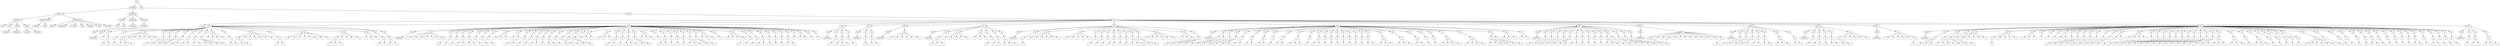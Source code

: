 digraph Tree {
	"t0" [label = "TEI"];
	"t1" [label = "teiHeader"];
	"t2" [label = "fileDesc"];
	"t3" [label = "titleStmt"];
	"t4" [label = "title"];
	"t5" [label = "title"];
	"t6" [label = "author"];
	"t7" [label = "surname"];
	"t8" [label = "forename"];
	"t9" [label = "author"];
	"t10" [label = "surname"];
	"t11" [label = "forename"];
	"t12" [label = "publicationStmt"];
	"t13" [label = "authority"];
	"t14" [label = "idno"];
	"t15" [label = "sourceDesc"];
	"t16" [label = "genre"];
	"t17" [label = "inspiration"];
	"t18" [label = "structure"];
	"t19" [label = "type"];
	"t20" [label = "periode"];
	"t21" [label = "taille"];
	"t22" [label = "permalien"];
	"t23" [label = "profileDesc"];
	"t24" [label = "creation"];
	"t25" [label = "date"];
	"t26" [label = "date"];
	"t27" [label = "langUsage"];
	"t28" [label = "language"];
	"t29" [label = "textClass"];
	"t30" [label = "keywords"];
	"t31" [label = "term"];
	"t32" [label = "text"];
	"t33" [label = "body"];
	"t34" [label = "div1"];
	"t35" [label = "head"];
	"t36" [label = "div2"];
	"t37" [label = "head"];
	"t38" [label = "listPerson"];
	"t39" [label = "sp"];
	"t40" [label = "l"];
	"t41" [label = "p"];
	"t42" [label = "s"];
	"t43" [label = "s"];
	"t44" [label = "sp"];
	"t45" [label = "p"];
	"t46" [label = "s"];
	"t47" [label = "sp"];
	"t48" [label = "p"];
	"t49" [label = "s"];
	"t50" [label = "s"];
	"t51" [label = "s"];
	"t52" [label = "l"];
	"t53" [label = "l"];
	"t54" [label = "l"];
	"t55" [label = "l"];
	"t56" [label = "l"];
	"t57" [label = "l"];
	"t58" [label = "sp"];
	"t59" [label = "p"];
	"t60" [label = "s"];
	"t61" [label = "sp"];
	"t62" [label = "p"];
	"t63" [label = "s"];
	"t64" [label = "sp"];
	"t65" [label = "p"];
	"t66" [label = "s"];
	"t67" [label = "s"];
	"t68" [label = "sp"];
	"t69" [label = "p"];
	"t70" [label = "s"];
	"t71" [label = "s"];
	"t72" [label = "sp"];
	"t73" [label = "p"];
	"t74" [label = "s"];
	"t75" [label = "s"];
	"t76" [label = "sp"];
	"t77" [label = "p"];
	"t78" [label = "s"];
	"t79" [label = "s"];
	"t80" [label = "sp"];
	"t81" [label = "p"];
	"t82" [label = "s"];
	"t83" [label = "s"];
	"t84" [label = "s"];
	"t85" [label = "s"];
	"t86" [label = "sp"];
	"t87" [label = "l"];
	"t88" [label = "l"];
	"t89" [label = "l"];
	"t90" [label = "l"];
	"t91" [label = "sp"];
	"t92" [label = "p"];
	"t93" [label = "s"];
	"t94" [label = "s"];
	"t95" [label = "sp"];
	"t96" [label = "p"];
	"t97" [label = "s"];
	"t98" [label = "s"];
	"t99" [label = "l"];
	"t100" [label = "l"];
	"t101" [label = "l"];
	"t102" [label = "l"];
	"t103" [label = "l"];
	"t104" [label = "l"];
	"t105" [label = "sp"];
	"t106" [label = "p"];
	"t107" [label = "s"];
	"t108" [label = "s"];
	"t109" [label = "sp"];
	"t110" [label = "l"];
	"t111" [label = "l"];
	"t112" [label = "l"];
	"t113" [label = "l"];
	"t114" [label = "l"];
	"t115" [label = "l"];
	"t116" [label = "l"];
	"t117" [label = "l"];
	"t118" [label = "sp"];
	"t119" [label = "p"];
	"t120" [label = "s"];
	"t121" [label = "s"];
	"t122" [label = "s"];
	"t123" [label = "l"];
	"t124" [label = "l"];
	"t125" [label = "l"];
	"t126" [label = "l"];
	"t127" [label = "sp"];
	"t128" [label = "l"];
	"t129" [label = "l"];
	"t130" [label = "l"];
	"t131" [label = "sp"];
	"t132" [label = "p"];
	"t133" [label = "s"];
	"t134" [label = "s"];
	"t135" [label = "sp"];
	"t136" [label = "p"];
	"t137" [label = "s"];
	"t138" [label = "s"];
	"t139" [label = "div2"];
	"t140" [label = "head"];
	"t141" [label = "listPerson"];
	"t142" [label = "sp"];
	"t143" [label = "l"];
	"t144" [label = "l"];
	"t145" [label = "l"];
	"t146" [label = "l"];
	"t147" [label = "l"];
	"t148" [label = "l"];
	"t149" [label = "p"];
	"t150" [label = "s"];
	"t151" [label = "sp"];
	"t152" [label = "p"];
	"t153" [label = "s"];
	"t154" [label = "sp"];
	"t155" [label = "p"];
	"t156" [label = "s"];
	"t157" [label = "sp"];
	"t158" [label = "p"];
	"t159" [label = "s"];
	"t160" [label = "s"];
	"t161" [label = "sp"];
	"t162" [label = "p"];
	"t163" [label = "s"];
	"t164" [label = "s"];
	"t165" [label = "sp"];
	"t166" [label = "p"];
	"t167" [label = "s"];
	"t168" [label = "sp"];
	"t169" [label = "p"];
	"t170" [label = "s"];
	"t171" [label = "sp"];
	"t172" [label = "p"];
	"t173" [label = "s"];
	"t174" [label = "sp"];
	"t175" [label = "l"];
	"t176" [label = "l"];
	"t177" [label = "l"];
	"t178" [label = "sp"];
	"t179" [label = "l"];
	"t180" [label = "p"];
	"t181" [label = "s"];
	"t182" [label = "s"];
	"t183" [label = "sp"];
	"t184" [label = "p"];
	"t185" [label = "s"];
	"t186" [label = "sp"];
	"t187" [label = "p"];
	"t188" [label = "s"];
	"t189" [label = "sp"];
	"t190" [label = "p"];
	"t191" [label = "s"];
	"t192" [label = "s"];
	"t193" [label = "sp"];
	"t194" [label = "p"];
	"t195" [label = "s"];
	"t196" [label = "sp"];
	"t197" [label = "p"];
	"t198" [label = "s"];
	"t199" [label = "s"];
	"t200" [label = "sp"];
	"t201" [label = "p"];
	"t202" [label = "s"];
	"t203" [label = "sp"];
	"t204" [label = "p"];
	"t205" [label = "s"];
	"t206" [label = "s"];
	"t207" [label = "sp"];
	"t208" [label = "p"];
	"t209" [label = "s"];
	"t210" [label = "sp"];
	"t211" [label = "p"];
	"t212" [label = "s"];
	"t213" [label = "s"];
	"t214" [label = "sp"];
	"t215" [label = "l"];
	"t216" [label = "l"];
	"t217" [label = "l"];
	"t218" [label = "sp"];
	"t219" [label = "l"];
	"t220" [label = "l"];
	"t221" [label = "l"];
	"t222" [label = "sp"];
	"t223" [label = "p"];
	"t224" [label = "s"];
	"t225" [label = "s"];
	"t226" [label = "sp"];
	"t227" [label = "p"];
	"t228" [label = "s"];
	"t229" [label = "sp"];
	"t230" [label = "p"];
	"t231" [label = "s"];
	"t232" [label = "s"];
	"t233" [label = "s"];
	"t234" [label = "sp"];
	"t235" [label = "p"];
	"t236" [label = "s"];
	"t237" [label = "s"];
	"t238" [label = "sp"];
	"t239" [label = "l"];
	"t240" [label = "l"];
	"t241" [label = "l"];
	"t242" [label = "sp"];
	"t243" [label = "l"];
	"t244" [label = "sp"];
	"t245" [label = "p"];
	"t246" [label = "s"];
	"t247" [label = "s"];
	"t248" [label = "sp"];
	"t249" [label = "p"];
	"t250" [label = "s"];
	"t251" [label = "sp"];
	"t252" [label = "p"];
	"t253" [label = "s"];
	"t254" [label = "sp"];
	"t255" [label = "p"];
	"t256" [label = "s"];
	"t257" [label = "sp"];
	"t258" [label = "p"];
	"t259" [label = "s"];
	"t260" [label = "s"];
	"t261" [label = "s"];
	"t262" [label = "sp"];
	"t263" [label = "p"];
	"t264" [label = "s"];
	"t265" [label = "s"];
	"t266" [label = "sp"];
	"t267" [label = "l"];
	"t268" [label = "l"];
	"t269" [label = "l"];
	"t270" [label = "sp"];
	"t271" [label = "l"];
	"t272" [label = "sp"];
	"t273" [label = "l"];
	"t274" [label = "l"];
	"t275" [label = "l"];
	"t276" [label = "p"];
	"t277" [label = "s"];
	"t278" [label = "sp"];
	"t279" [label = "p"];
	"t280" [label = "s"];
	"t281" [label = "sp"];
	"t282" [label = "p"];
	"t283" [label = "s"];
	"t284" [label = "sp"];
	"t285" [label = "p"];
	"t286" [label = "s"];
	"t287" [label = "s"];
	"t288" [label = "sp"];
	"t289" [label = "p"];
	"t290" [label = "s"];
	"t291" [label = "sp"];
	"t292" [label = "p"];
	"t293" [label = "s"];
	"t294" [label = "sp"];
	"t295" [label = "p"];
	"t296" [label = "s"];
	"t297" [label = "sp"];
	"t298" [label = "p"];
	"t299" [label = "s"];
	"t300" [label = "s"];
	"t301" [label = "sp"];
	"t302" [label = "l"];
	"t303" [label = "sp"];
	"t304" [label = "l"];
	"t305" [label = "l"];
	"t306" [label = "sp"];
	"t307" [label = "l"];
	"t308" [label = "sp"];
	"t309" [label = "l"];
	"t310" [label = "div2"];
	"t311" [label = "head"];
	"t312" [label = "listPerson"];
	"t313" [label = "sp"];
	"t314" [label = "p"];
	"t315" [label = "s"];
	"t316" [label = "sp"];
	"t317" [label = "p"];
	"t318" [label = "s"];
	"t319" [label = "s"];
	"t320" [label = "s"];
	"t321" [label = "sp"];
	"t322" [label = "p"];
	"t323" [label = "s"];
	"t324" [label = "div2"];
	"t325" [label = "head"];
	"t326" [label = "listPerson"];
	"t327" [label = "sp"];
	"t328" [label = "p"];
	"t329" [label = "s"];
	"t330" [label = "sp"];
	"t331" [label = "p"];
	"t332" [label = "s"];
	"t333" [label = "s"];
	"t334" [label = "div2"];
	"t335" [label = "head"];
	"t336" [label = "listPerson"];
	"t337" [label = "sp"];
	"t338" [label = "l"];
	"t339" [label = "l"];
	"t340" [label = "l"];
	"t341" [label = "l"];
	"t342" [label = "l"];
	"t343" [label = "l"];
	"t344" [label = "div2"];
	"t345" [label = "head"];
	"t346" [label = "listPerson"];
	"t347" [label = "sp"];
	"t348" [label = "p"];
	"t349" [label = "s"];
	"t350" [label = "s"];
	"t351" [label = "s"];
	"t352" [label = "sp"];
	"t353" [label = "l"];
	"t354" [label = "l"];
	"t355" [label = "l"];
	"t356" [label = "l"];
	"t357" [label = "l"];
	"t358" [label = "sp"];
	"t359" [label = "l"];
	"t360" [label = "l"];
	"t361" [label = "l"];
	"t362" [label = "sp"];
	"t363" [label = "p"];
	"t364" [label = "s"];
	"t365" [label = "sp"];
	"t366" [label = "p"];
	"t367" [label = "s"];
	"t368" [label = "s"];
	"t369" [label = "sp"];
	"t370" [label = "p"];
	"t371" [label = "s"];
	"t372" [label = "s"];
	"t373" [label = "s"];
	"t374" [label = "div2"];
	"t375" [label = "head"];
	"t376" [label = "listPerson"];
	"t377" [label = "sp"];
	"t378" [label = "p"];
	"t379" [label = "s"];
	"t380" [label = "sp"];
	"t381" [label = "l"];
	"t382" [label = "l"];
	"t383" [label = "l"];
	"t384" [label = "l"];
	"t385" [label = "l"];
	"t386" [label = "l"];
	"t387" [label = "sp"];
	"t388" [label = "l"];
	"t389" [label = "l"];
	"t390" [label = "l"];
	"t391" [label = "l"];
	"t392" [label = "l"];
	"t393" [label = "sp"];
	"t394" [label = "p"];
	"t395" [label = "s"];
	"t396" [label = "sp"];
	"t397" [label = "p"];
	"t398" [label = "s"];
	"t399" [label = "sp"];
	"t400" [label = "p"];
	"t401" [label = "s"];
	"t402" [label = "sp"];
	"t403" [label = "p"];
	"t404" [label = "s"];
	"t405" [label = "s"];
	"t406" [label = "sp"];
	"t407" [label = "p"];
	"t408" [label = "s"];
	"t409" [label = "sp"];
	"t410" [label = "p"];
	"t411" [label = "s"];
	"t412" [label = "sp"];
	"t413" [label = "p"];
	"t414" [label = "s"];
	"t415" [label = "s"];
	"t416" [label = "s"];
	"t417" [label = "sp"];
	"t418" [label = "p"];
	"t419" [label = "s"];
	"t420" [label = "s"];
	"t421" [label = "sp"];
	"t422" [label = "l"];
	"t423" [label = "l"];
	"t424" [label = "l"];
	"t425" [label = "l"];
	"t426" [label = "l"];
	"t427" [label = "l"];
	"t428" [label = "sp"];
	"t429" [label = "l"];
	"t430" [label = "l"];
	"t431" [label = "p"];
	"t432" [label = "s"];
	"t433" [label = "sp"];
	"t434" [label = "p"];
	"t435" [label = "s"];
	"t436" [label = "s"];
	"t437" [label = "s"];
	"t438" [label = "div2"];
	"t439" [label = "head"];
	"t440" [label = "listPerson"];
	"t441" [label = "sp"];
	"t442" [label = "p"];
	"t443" [label = "s"];
	"t444" [label = "s"];
	"t445" [label = "p"];
	"t446" [label = "s"];
	"t447" [label = "sp"];
	"t448" [label = "p"];
	"t449" [label = "s"];
	"t450" [label = "sp"];
	"t451" [label = "p"];
	"t452" [label = "s"];
	"t453" [label = "s"];
	"t454" [label = "s"];
	"t455" [label = "sp"];
	"t456" [label = "p"];
	"t457" [label = "s"];
	"t458" [label = "s"];
	"t459" [label = "sp"];
	"t460" [label = "p"];
	"t461" [label = "s"];
	"t462" [label = "s"];
	"t463" [label = "sp"];
	"t464" [label = "p"];
	"t465" [label = "s"];
	"t466" [label = "s"];
	"t467" [label = "sp"];
	"t468" [label = "p"];
	"t469" [label = "s"];
	"t470" [label = "sp"];
	"t471" [label = "p"];
	"t472" [label = "s"];
	"t473" [label = "s"];
	"t474" [label = "sp"];
	"t475" [label = "p"];
	"t476" [label = "s"];
	"t477" [label = "s"];
	"t478" [label = "s"];
	"t479" [label = "sp"];
	"t480" [label = "p"];
	"t481" [label = "s"];
	"t482" [label = "sp"];
	"t483" [label = "p"];
	"t484" [label = "s"];
	"t485" [label = "s"];
	"t486" [label = "sp"];
	"t487" [label = "p"];
	"t488" [label = "s"];
	"t489" [label = "sp"];
	"t490" [label = "p"];
	"t491" [label = "s"];
	"t492" [label = "sp"];
	"t493" [label = "p"];
	"t494" [label = "s"];
	"t495" [label = "sp"];
	"t496" [label = "p"];
	"t497" [label = "s"];
	"t498" [label = "sp"];
	"t499" [label = "p"];
	"t500" [label = "s"];
	"t501" [label = "sp"];
	"t502" [label = "p"];
	"t503" [label = "s"];
	"t504" [label = "sp"];
	"t505" [label = "p"];
	"t506" [label = "s"];
	"t507" [label = "sp"];
	"t508" [label = "p"];
	"t509" [label = "s"];
	"t510" [label = "s"];
	"t511" [label = "sp"];
	"t512" [label = "p"];
	"t513" [label = "s"];
	"t514" [label = "s"];
	"t515" [label = "s"];
	"t516" [label = "sp"];
	"t517" [label = "p"];
	"t518" [label = "s"];
	"t519" [label = "s"];
	"t520" [label = "s"];
	"t521" [label = "sp"];
	"t522" [label = "p"];
	"t523" [label = "s"];
	"t524" [label = "s"];
	"t525" [label = "sp"];
	"t526" [label = "p"];
	"t527" [label = "s"];
	"t528" [label = "sp"];
	"t529" [label = "p"];
	"t530" [label = "s"];
	"t531" [label = "sp"];
	"t532" [label = "p"];
	"t533" [label = "s"];
	"t534" [label = "s"];
	"t535" [label = "s"];
	"t536" [label = "s"];
	"t537" [label = "sp"];
	"t538" [label = "p"];
	"t539" [label = "s"];
	"t540" [label = "s"];
	"t541" [label = "s"];
	"t542" [label = "s"];
	"t543" [label = "sp"];
	"t544" [label = "p"];
	"t545" [label = "s"];
	"t546" [label = "s"];
	"t547" [label = "s"];
	"t548" [label = "s"];
	"t549" [label = "p"];
	"t550" [label = "s"];
	"t551" [label = "s"];
	"t552" [label = "sp"];
	"t553" [label = "l"];
	"t554" [label = "l"];
	"t555" [label = "l"];
	"t556" [label = "sp"];
	"t557" [label = "l"];
	"t558" [label = "l"];
	"t559" [label = "div2"];
	"t560" [label = "head"];
	"t561" [label = "listPerson"];
	"t562" [label = "sp"];
	"t563" [label = "p"];
	"t564" [label = "s"];
	"t565" [label = "sp"];
	"t566" [label = "p"];
	"t567" [label = "s"];
	"t568" [label = "sp"];
	"t569" [label = "p"];
	"t570" [label = "s"];
	"t571" [label = "sp"];
	"t572" [label = "p"];
	"t573" [label = "s"];
	"t574" [label = "sp"];
	"t575" [label = "p"];
	"t576" [label = "s"];
	"t577" [label = "s"];
	"t578" [label = "s"];
	"t579" [label = "sp"];
	"t580" [label = "p"];
	"t581" [label = "s"];
	"t582" [label = "s"];
	"t583" [label = "sp"];
	"t584" [label = "p"];
	"t585" [label = "s"];
	"t586" [label = "sp"];
	"t587" [label = "p"];
	"t588" [label = "s"];
	"t589" [label = "sp"];
	"t590" [label = "p"];
	"t591" [label = "s"];
	"t592" [label = "sp"];
	"t593" [label = "p"];
	"t594" [label = "s"];
	"t595" [label = "sp"];
	"t596" [label = "p"];
	"t597" [label = "s"];
	"t598" [label = "s"];
	"t599" [label = "s"];
	"t600" [label = "p"];
	"t601" [label = "s"];
	"t602" [label = "sp"];
	"t603" [label = "p"];
	"t604" [label = "s"];
	"t605" [label = "s"];
	"t606" [label = "sp"];
	"t607" [label = "p"];
	"t608" [label = "s"];
	"t609" [label = "s"];
	"t610" [label = "s"];
	"t611" [label = "sp"];
	"t612" [label = "p"];
	"t613" [label = "s"];
	"t614" [label = "div2"];
	"t615" [label = "head"];
	"t616" [label = "listPerson"];
	"t617" [label = "sp"];
	"t618" [label = "p"];
	"t619" [label = "s"];
	"t620" [label = "l"];
	"t621" [label = "l"];
	"t622" [label = "l"];
	"t623" [label = "l"];
	"t624" [label = "l"];
	"t625" [label = "l"];
	"t626" [label = "l"];
	"t627" [label = "l"];
	"t628" [label = "l"];
	"t629" [label = "l"];
	"t630" [label = "l"];
	"t631" [label = "p"];
	"t632" [label = "s"];
	"t633" [label = "div2"];
	"t634" [label = "head"];
	"t635" [label = "listPerson"];
	"t636" [label = "sp"];
	"t637" [label = "p"];
	"t638" [label = "s"];
	"t639" [label = "sp"];
	"t640" [label = "p"];
	"t641" [label = "s"];
	"t642" [label = "s"];
	"t643" [label = "sp"];
	"t644" [label = "p"];
	"t645" [label = "s"];
	"t646" [label = "s"];
	"t647" [label = "sp"];
	"t648" [label = "p"];
	"t649" [label = "s"];
	"t650" [label = "s"];
	"t651" [label = "sp"];
	"t652" [label = "p"];
	"t653" [label = "s"];
	"t654" [label = "s"];
	"t655" [label = "sp"];
	"t656" [label = "p"];
	"t657" [label = "s"];
	"t658" [label = "s"];
	"t659" [label = "s"];
	"t660" [label = "sp"];
	"t661" [label = "p"];
	"t662" [label = "s"];
	"t663" [label = "s"];
	"t664" [label = "div2"];
	"t665" [label = "head"];
	"t666" [label = "listPerson"];
	"t667" [label = "sp"];
	"t668" [label = "p"];
	"t669" [label = "s"];
	"t670" [label = "sp"];
	"t671" [label = "p"];
	"t672" [label = "s"];
	"t673" [label = "s"];
	"t674" [label = "sp"];
	"t675" [label = "p"];
	"t676" [label = "s"];
	"t677" [label = "sp"];
	"t678" [label = "p"];
	"t679" [label = "s"];
	"t680" [label = "s"];
	"t681" [label = "sp"];
	"t682" [label = "p"];
	"t683" [label = "s"];
	"t684" [label = "s"];
	"t685" [label = "l"];
	"t686" [label = "l"];
	"t687" [label = "l"];
	"t688" [label = "l"];
	"t689" [label = "l"];
	"t690" [label = "div2"];
	"t691" [label = "head"];
	"t692" [label = "listPerson"];
	"t693" [label = "sp"];
	"t694" [label = "l"];
	"t695" [label = "l"];
	"t696" [label = "l"];
	"t697" [label = "l"];
	"t698" [label = "l"];
	"t699" [label = "p"];
	"t700" [label = "s"];
	"t701" [label = "div2"];
	"t702" [label = "head"];
	"t703" [label = "listPerson"];
	"t704" [label = "sp"];
	"t705" [label = "p"];
	"t706" [label = "s"];
	"t707" [label = "s"];
	"t708" [label = "s"];
	"t709" [label = "sp"];
	"t710" [label = "p"];
	"t711" [label = "s"];
	"t712" [label = "s"];
	"t713" [label = "s"];
	"t714" [label = "s"];
	"t715" [label = "sp"];
	"t716" [label = "p"];
	"t717" [label = "s"];
	"t718" [label = "s"];
	"t719" [label = "sp"];
	"t720" [label = "p"];
	"t721" [label = "s"];
	"t722" [label = "l"];
	"t723" [label = "l"];
	"t724" [label = "l"];
	"t725" [label = "l"];
	"t726" [label = "l"];
	"t727" [label = "sp"];
	"t728" [label = "p"];
	"t729" [label = "s"];
	"t730" [label = "l"];
	"t731" [label = "l"];
	"t732" [label = "l"];
	"t733" [label = "l"];
	"t734" [label = "sp"];
	"t735" [label = "l"];
	"t736" [label = "l"];
	"t737" [label = "l"];
	"t738" [label = "sp"];
	"t739" [label = "l"];
	"t740" [label = "sp"];
	"t741" [label = "l"];
	"t742" [label = "sp"];
	"t743" [label = "l"];
	"t744" [label = "sp"];
	"t745" [label = "l"];
	"t746" [label = "l"];
	"t747" [label = "sp"];
	"t748" [label = "p"];
	"t749" [label = "s"];
	"t750" [label = "sp"];
	"t751" [label = "p"];
	"t752" [label = "s"];
	"t753" [label = "s"];
	"t754" [label = "sp"];
	"t755" [label = "p"];
	"t756" [label = "s"];
	"t757" [label = "sp"];
	"t758" [label = "p"];
	"t759" [label = "s"];
	"t760" [label = "sp"];
	"t761" [label = "p"];
	"t762" [label = "s"];
	"t763" [label = "sp"];
	"t764" [label = "p"];
	"t765" [label = "s"];
	"t766" [label = "sp"];
	"t767" [label = "p"];
	"t768" [label = "s"];
	"t769" [label = "s"];
	"t770" [label = "sp"];
	"t771" [label = "p"];
	"t772" [label = "s"];
	"t773" [label = "l"];
	"t774" [label = "sp"];
	"t775" [label = "l"];
	"t776" [label = "l"];
	"t777" [label = "l"];
	"t778" [label = "l"];
	"t779" [label = "sp"];
	"t780" [label = "l"];
	"t781" [label = "sp"];
	"t782" [label = "p"];
	"t783" [label = "s"];
	"t784" [label = "sp"];
	"t785" [label = "p"];
	"t786" [label = "s"];
	"t787" [label = "s"];
	"t788" [label = "sp"];
	"t789" [label = "p"];
	"t790" [label = "s"];
	"t791" [label = "sp"];
	"t792" [label = "p"];
	"t793" [label = "s"];
	"t794" [label = "sp"];
	"t795" [label = "p"];
	"t796" [label = "s"];
	"t797" [label = "sp"];
	"t798" [label = "p"];
	"t799" [label = "s"];
	"t800" [label = "sp"];
	"t801" [label = "p"];
	"t802" [label = "s"];
	"t803" [label = "s"];
	"t804" [label = "sp"];
	"t805" [label = "p"];
	"t806" [label = "s"];
	"t807" [label = "sp"];
	"t808" [label = "p"];
	"t809" [label = "s"];
	"t810" [label = "s"];
	"t811" [label = "s"];
	"t812" [label = "s"];
	"t813" [label = "sp"];
	"t814" [label = "p"];
	"t815" [label = "s"];
	"t816" [label = "s"];
	"t817" [label = "s"];
	"t818" [label = "sp"];
	"t819" [label = "p"];
	"t820" [label = "s"];
	"t821" [label = "s"];
	"t822" [label = "s"];
	"t823" [label = "sp"];
	"t824" [label = "p"];
	"t825" [label = "s"];
	"t826" [label = "s"];
	"t827" [label = "s"];
	"t828" [label = "sp"];
	"t829" [label = "p"];
	"t830" [label = "s"];
	"t831" [label = "sp"];
	"t832" [label = "p"];
	"t833" [label = "s"];
	"t834" [label = "s"];
	"t835" [label = "s"];
	"t836" [label = "sp"];
	"t837" [label = "p"];
	"t838" [label = "s"];
	"t839" [label = "sp"];
	"t840" [label = "p"];
	"t841" [label = "s"];
	"t842" [label = "sp"];
	"t843" [label = "p"];
	"t844" [label = "s"];
	"t845" [label = "sp"];
	"t846" [label = "p"];
	"t847" [label = "s"];
	"t848" [label = "sp"];
	"t849" [label = "p"];
	"t850" [label = "s"];
	"t851" [label = "sp"];
	"t852" [label = "p"];
	"t853" [label = "s"];
	"t854" [label = "s"];
	"t855" [label = "s"];
	"t856" [label = "s"];
	"t857" [label = "s"];
	"t858" [label = "s"];
	"t859" [label = "sp"];
	"t860" [label = "p"];
	"t861" [label = "s"];
	"t862" [label = "sp"];
	"t863" [label = "p"];
	"t864" [label = "s"];
	"t865" [label = "sp"];
	"t866" [label = "p"];
	"t867" [label = "s"];
	"t868" [label = "sp"];
	"t869" [label = "p"];
	"t870" [label = "s"];
	"t871" [label = "sp"];
	"t872" [label = "p"];
	"t873" [label = "s"];
	"t874" [label = "sp"];
	"t875" [label = "p"];
	"t876" [label = "s"];
	"t877" [label = "s"];
	"t878" [label = "sp"];
	"t879" [label = "p"];
	"t880" [label = "s"];
	"t881" [label = "sp"];
	"t882" [label = "p"];
	"t883" [label = "s"];
	"t884" [label = "sp"];
	"t885" [label = "p"];
	"t886" [label = "s"];
	"t887" [label = "sp"];
	"t888" [label = "p"];
	"t889" [label = "s"];
	"t890" [label = "sp"];
	"t891" [label = "p"];
	"t892" [label = "s"];
	"t893" [label = "sp"];
	"t894" [label = "p"];
	"t895" [label = "s"];
	"t896" [label = "s"];
	"t897" [label = "sp"];
	"t898" [label = "p"];
	"t899" [label = "s"];
	"t900" [label = "sp"];
	"t901" [label = "p"];
	"t902" [label = "s"];
	"t903" [label = "s"];
	"t904" [label = "sp"];
	"t905" [label = "p"];
	"t906" [label = "s"];
	"t907" [label = "sp"];
	"t908" [label = "p"];
	"t909" [label = "s"];
	"t910" [label = "sp"];
	"t911" [label = "p"];
	"t912" [label = "s"];
	"t913" [label = "div2"];
	"t914" [label = "head"];
	"t915" [label = "listPerson"];
	"t916" [label = "sp"];
	"t917" [label = "p"];
	"t918" [label = "s"];
	"t919" [label = "sp"];
	"t920" [label = "p"];
	"t921" [label = "s"];
	"t922" [label = "s"];
	"t923" [label = "sp"];
	"t924" [label = "p"];
	"t925" [label = "s"];
	"t926" [label = "s"];
	"t927" [label = "s"];
	"t0" -> "t1";
	"t1" -> "t2";
	"t2" -> "t3";
	"t3" -> "t4";
	"t3" -> "t5";
	"t3" -> "t6";
	"t6" -> "t7";
	"t6" -> "t8";
	"t3" -> "t9";
	"t9" -> "t10";
	"t9" -> "t11";
	"t2" -> "t12";
	"t12" -> "t13";
	"t12" -> "t14";
	"t2" -> "t15";
	"t15" -> "t16";
	"t15" -> "t17";
	"t15" -> "t18";
	"t15" -> "t19";
	"t15" -> "t20";
	"t15" -> "t21";
	"t15" -> "t22";
	"t1" -> "t23";
	"t23" -> "t24";
	"t24" -> "t25";
	"t24" -> "t26";
	"t23" -> "t27";
	"t27" -> "t28";
	"t23" -> "t29";
	"t29" -> "t30";
	"t30" -> "t31";
	"t0" -> "t32";
	"t32" -> "t33";
	"t33" -> "t34";
	"t34" -> "t35";
	"t34" -> "t36";
	"t36" -> "t37";
	"t37" -> "t38";
	"t36" -> "t39";
	"t39" -> "t40";
	"t39" -> "t41";
	"t41" -> "t42";
	"t41" -> "t43";
	"t36" -> "t44";
	"t44" -> "t45";
	"t45" -> "t46";
	"t36" -> "t47";
	"t47" -> "t48";
	"t48" -> "t49";
	"t48" -> "t50";
	"t48" -> "t51";
	"t47" -> "t52";
	"t47" -> "t53";
	"t47" -> "t54";
	"t47" -> "t55";
	"t47" -> "t56";
	"t47" -> "t57";
	"t36" -> "t58";
	"t58" -> "t59";
	"t59" -> "t60";
	"t36" -> "t61";
	"t61" -> "t62";
	"t62" -> "t63";
	"t36" -> "t64";
	"t64" -> "t65";
	"t65" -> "t66";
	"t65" -> "t67";
	"t36" -> "t68";
	"t68" -> "t69";
	"t69" -> "t70";
	"t69" -> "t71";
	"t36" -> "t72";
	"t72" -> "t73";
	"t73" -> "t74";
	"t73" -> "t75";
	"t36" -> "t76";
	"t76" -> "t77";
	"t77" -> "t78";
	"t77" -> "t79";
	"t36" -> "t80";
	"t80" -> "t81";
	"t81" -> "t82";
	"t81" -> "t83";
	"t81" -> "t84";
	"t81" -> "t85";
	"t36" -> "t86";
	"t86" -> "t87";
	"t86" -> "t88";
	"t86" -> "t89";
	"t86" -> "t90";
	"t36" -> "t91";
	"t91" -> "t92";
	"t92" -> "t93";
	"t92" -> "t94";
	"t36" -> "t95";
	"t95" -> "t96";
	"t96" -> "t97";
	"t96" -> "t98";
	"t95" -> "t99";
	"t95" -> "t100";
	"t95" -> "t101";
	"t95" -> "t102";
	"t95" -> "t103";
	"t95" -> "t104";
	"t36" -> "t105";
	"t105" -> "t106";
	"t106" -> "t107";
	"t106" -> "t108";
	"t36" -> "t109";
	"t109" -> "t110";
	"t109" -> "t111";
	"t109" -> "t112";
	"t109" -> "t113";
	"t109" -> "t114";
	"t109" -> "t115";
	"t109" -> "t116";
	"t109" -> "t117";
	"t36" -> "t118";
	"t118" -> "t119";
	"t119" -> "t120";
	"t119" -> "t121";
	"t119" -> "t122";
	"t118" -> "t123";
	"t118" -> "t124";
	"t118" -> "t125";
	"t118" -> "t126";
	"t36" -> "t127";
	"t127" -> "t128";
	"t127" -> "t129";
	"t127" -> "t130";
	"t36" -> "t131";
	"t131" -> "t132";
	"t132" -> "t133";
	"t132" -> "t134";
	"t36" -> "t135";
	"t135" -> "t136";
	"t136" -> "t137";
	"t136" -> "t138";
	"t34" -> "t139";
	"t139" -> "t140";
	"t140" -> "t141";
	"t139" -> "t142";
	"t142" -> "t143";
	"t142" -> "t144";
	"t142" -> "t145";
	"t142" -> "t146";
	"t142" -> "t147";
	"t142" -> "t148";
	"t142" -> "t149";
	"t149" -> "t150";
	"t139" -> "t151";
	"t151" -> "t152";
	"t152" -> "t153";
	"t139" -> "t154";
	"t154" -> "t155";
	"t155" -> "t156";
	"t139" -> "t157";
	"t157" -> "t158";
	"t158" -> "t159";
	"t158" -> "t160";
	"t139" -> "t161";
	"t161" -> "t162";
	"t162" -> "t163";
	"t162" -> "t164";
	"t139" -> "t165";
	"t165" -> "t166";
	"t166" -> "t167";
	"t139" -> "t168";
	"t168" -> "t169";
	"t169" -> "t170";
	"t139" -> "t171";
	"t171" -> "t172";
	"t172" -> "t173";
	"t139" -> "t174";
	"t174" -> "t175";
	"t174" -> "t176";
	"t174" -> "t177";
	"t139" -> "t178";
	"t178" -> "t179";
	"t178" -> "t180";
	"t180" -> "t181";
	"t180" -> "t182";
	"t139" -> "t183";
	"t183" -> "t184";
	"t184" -> "t185";
	"t139" -> "t186";
	"t186" -> "t187";
	"t187" -> "t188";
	"t139" -> "t189";
	"t189" -> "t190";
	"t190" -> "t191";
	"t190" -> "t192";
	"t139" -> "t193";
	"t193" -> "t194";
	"t194" -> "t195";
	"t139" -> "t196";
	"t196" -> "t197";
	"t197" -> "t198";
	"t197" -> "t199";
	"t139" -> "t200";
	"t200" -> "t201";
	"t201" -> "t202";
	"t139" -> "t203";
	"t203" -> "t204";
	"t204" -> "t205";
	"t204" -> "t206";
	"t139" -> "t207";
	"t207" -> "t208";
	"t208" -> "t209";
	"t139" -> "t210";
	"t210" -> "t211";
	"t211" -> "t212";
	"t211" -> "t213";
	"t139" -> "t214";
	"t214" -> "t215";
	"t214" -> "t216";
	"t214" -> "t217";
	"t139" -> "t218";
	"t218" -> "t219";
	"t218" -> "t220";
	"t218" -> "t221";
	"t139" -> "t222";
	"t222" -> "t223";
	"t223" -> "t224";
	"t223" -> "t225";
	"t139" -> "t226";
	"t226" -> "t227";
	"t227" -> "t228";
	"t139" -> "t229";
	"t229" -> "t230";
	"t230" -> "t231";
	"t230" -> "t232";
	"t230" -> "t233";
	"t139" -> "t234";
	"t234" -> "t235";
	"t235" -> "t236";
	"t235" -> "t237";
	"t139" -> "t238";
	"t238" -> "t239";
	"t238" -> "t240";
	"t238" -> "t241";
	"t139" -> "t242";
	"t242" -> "t243";
	"t139" -> "t244";
	"t244" -> "t245";
	"t245" -> "t246";
	"t245" -> "t247";
	"t139" -> "t248";
	"t248" -> "t249";
	"t249" -> "t250";
	"t139" -> "t251";
	"t251" -> "t252";
	"t252" -> "t253";
	"t139" -> "t254";
	"t254" -> "t255";
	"t255" -> "t256";
	"t139" -> "t257";
	"t257" -> "t258";
	"t258" -> "t259";
	"t258" -> "t260";
	"t258" -> "t261";
	"t139" -> "t262";
	"t262" -> "t263";
	"t263" -> "t264";
	"t263" -> "t265";
	"t139" -> "t266";
	"t266" -> "t267";
	"t266" -> "t268";
	"t266" -> "t269";
	"t139" -> "t270";
	"t270" -> "t271";
	"t139" -> "t272";
	"t272" -> "t273";
	"t272" -> "t274";
	"t272" -> "t275";
	"t272" -> "t276";
	"t276" -> "t277";
	"t139" -> "t278";
	"t278" -> "t279";
	"t279" -> "t280";
	"t139" -> "t281";
	"t281" -> "t282";
	"t282" -> "t283";
	"t139" -> "t284";
	"t284" -> "t285";
	"t285" -> "t286";
	"t285" -> "t287";
	"t139" -> "t288";
	"t288" -> "t289";
	"t289" -> "t290";
	"t139" -> "t291";
	"t291" -> "t292";
	"t292" -> "t293";
	"t139" -> "t294";
	"t294" -> "t295";
	"t295" -> "t296";
	"t139" -> "t297";
	"t297" -> "t298";
	"t298" -> "t299";
	"t298" -> "t300";
	"t139" -> "t301";
	"t301" -> "t302";
	"t139" -> "t303";
	"t303" -> "t304";
	"t303" -> "t305";
	"t139" -> "t306";
	"t306" -> "t307";
	"t139" -> "t308";
	"t308" -> "t309";
	"t34" -> "t310";
	"t310" -> "t311";
	"t311" -> "t312";
	"t310" -> "t313";
	"t313" -> "t314";
	"t314" -> "t315";
	"t310" -> "t316";
	"t316" -> "t317";
	"t317" -> "t318";
	"t317" -> "t319";
	"t317" -> "t320";
	"t310" -> "t321";
	"t321" -> "t322";
	"t322" -> "t323";
	"t34" -> "t324";
	"t324" -> "t325";
	"t325" -> "t326";
	"t324" -> "t327";
	"t327" -> "t328";
	"t328" -> "t329";
	"t324" -> "t330";
	"t330" -> "t331";
	"t331" -> "t332";
	"t331" -> "t333";
	"t34" -> "t334";
	"t334" -> "t335";
	"t335" -> "t336";
	"t334" -> "t337";
	"t337" -> "t338";
	"t337" -> "t339";
	"t337" -> "t340";
	"t337" -> "t341";
	"t337" -> "t342";
	"t337" -> "t343";
	"t34" -> "t344";
	"t344" -> "t345";
	"t345" -> "t346";
	"t344" -> "t347";
	"t347" -> "t348";
	"t348" -> "t349";
	"t348" -> "t350";
	"t348" -> "t351";
	"t344" -> "t352";
	"t352" -> "t353";
	"t352" -> "t354";
	"t352" -> "t355";
	"t352" -> "t356";
	"t352" -> "t357";
	"t344" -> "t358";
	"t358" -> "t359";
	"t358" -> "t360";
	"t358" -> "t361";
	"t344" -> "t362";
	"t362" -> "t363";
	"t363" -> "t364";
	"t344" -> "t365";
	"t365" -> "t366";
	"t366" -> "t367";
	"t366" -> "t368";
	"t344" -> "t369";
	"t369" -> "t370";
	"t370" -> "t371";
	"t370" -> "t372";
	"t370" -> "t373";
	"t34" -> "t374";
	"t374" -> "t375";
	"t375" -> "t376";
	"t374" -> "t377";
	"t377" -> "t378";
	"t378" -> "t379";
	"t374" -> "t380";
	"t380" -> "t381";
	"t380" -> "t382";
	"t380" -> "t383";
	"t380" -> "t384";
	"t380" -> "t385";
	"t380" -> "t386";
	"t374" -> "t387";
	"t387" -> "t388";
	"t387" -> "t389";
	"t387" -> "t390";
	"t387" -> "t391";
	"t387" -> "t392";
	"t374" -> "t393";
	"t393" -> "t394";
	"t394" -> "t395";
	"t374" -> "t396";
	"t396" -> "t397";
	"t397" -> "t398";
	"t374" -> "t399";
	"t399" -> "t400";
	"t400" -> "t401";
	"t374" -> "t402";
	"t402" -> "t403";
	"t403" -> "t404";
	"t403" -> "t405";
	"t374" -> "t406";
	"t406" -> "t407";
	"t407" -> "t408";
	"t374" -> "t409";
	"t409" -> "t410";
	"t410" -> "t411";
	"t374" -> "t412";
	"t412" -> "t413";
	"t413" -> "t414";
	"t413" -> "t415";
	"t413" -> "t416";
	"t374" -> "t417";
	"t417" -> "t418";
	"t418" -> "t419";
	"t418" -> "t420";
	"t374" -> "t421";
	"t421" -> "t422";
	"t421" -> "t423";
	"t421" -> "t424";
	"t421" -> "t425";
	"t421" -> "t426";
	"t421" -> "t427";
	"t374" -> "t428";
	"t428" -> "t429";
	"t428" -> "t430";
	"t428" -> "t431";
	"t431" -> "t432";
	"t374" -> "t433";
	"t433" -> "t434";
	"t434" -> "t435";
	"t434" -> "t436";
	"t434" -> "t437";
	"t34" -> "t438";
	"t438" -> "t439";
	"t439" -> "t440";
	"t438" -> "t441";
	"t441" -> "t442";
	"t442" -> "t443";
	"t442" -> "t444";
	"t441" -> "t445";
	"t445" -> "t446";
	"t438" -> "t447";
	"t447" -> "t448";
	"t448" -> "t449";
	"t438" -> "t450";
	"t450" -> "t451";
	"t451" -> "t452";
	"t451" -> "t453";
	"t451" -> "t454";
	"t438" -> "t455";
	"t455" -> "t456";
	"t456" -> "t457";
	"t456" -> "t458";
	"t438" -> "t459";
	"t459" -> "t460";
	"t460" -> "t461";
	"t460" -> "t462";
	"t438" -> "t463";
	"t463" -> "t464";
	"t464" -> "t465";
	"t464" -> "t466";
	"t438" -> "t467";
	"t467" -> "t468";
	"t468" -> "t469";
	"t438" -> "t470";
	"t470" -> "t471";
	"t471" -> "t472";
	"t471" -> "t473";
	"t438" -> "t474";
	"t474" -> "t475";
	"t475" -> "t476";
	"t475" -> "t477";
	"t475" -> "t478";
	"t438" -> "t479";
	"t479" -> "t480";
	"t480" -> "t481";
	"t438" -> "t482";
	"t482" -> "t483";
	"t483" -> "t484";
	"t483" -> "t485";
	"t438" -> "t486";
	"t486" -> "t487";
	"t487" -> "t488";
	"t438" -> "t489";
	"t489" -> "t490";
	"t490" -> "t491";
	"t438" -> "t492";
	"t492" -> "t493";
	"t493" -> "t494";
	"t438" -> "t495";
	"t495" -> "t496";
	"t496" -> "t497";
	"t438" -> "t498";
	"t498" -> "t499";
	"t499" -> "t500";
	"t438" -> "t501";
	"t501" -> "t502";
	"t502" -> "t503";
	"t438" -> "t504";
	"t504" -> "t505";
	"t505" -> "t506";
	"t438" -> "t507";
	"t507" -> "t508";
	"t508" -> "t509";
	"t508" -> "t510";
	"t438" -> "t511";
	"t511" -> "t512";
	"t512" -> "t513";
	"t512" -> "t514";
	"t512" -> "t515";
	"t438" -> "t516";
	"t516" -> "t517";
	"t517" -> "t518";
	"t517" -> "t519";
	"t517" -> "t520";
	"t438" -> "t521";
	"t521" -> "t522";
	"t522" -> "t523";
	"t522" -> "t524";
	"t438" -> "t525";
	"t525" -> "t526";
	"t526" -> "t527";
	"t438" -> "t528";
	"t528" -> "t529";
	"t529" -> "t530";
	"t438" -> "t531";
	"t531" -> "t532";
	"t532" -> "t533";
	"t532" -> "t534";
	"t532" -> "t535";
	"t532" -> "t536";
	"t438" -> "t537";
	"t537" -> "t538";
	"t538" -> "t539";
	"t538" -> "t540";
	"t538" -> "t541";
	"t538" -> "t542";
	"t438" -> "t543";
	"t543" -> "t544";
	"t544" -> "t545";
	"t544" -> "t546";
	"t544" -> "t547";
	"t544" -> "t548";
	"t543" -> "t549";
	"t549" -> "t550";
	"t549" -> "t551";
	"t438" -> "t552";
	"t552" -> "t553";
	"t552" -> "t554";
	"t552" -> "t555";
	"t438" -> "t556";
	"t556" -> "t557";
	"t556" -> "t558";
	"t34" -> "t559";
	"t559" -> "t560";
	"t560" -> "t561";
	"t559" -> "t562";
	"t562" -> "t563";
	"t563" -> "t564";
	"t559" -> "t565";
	"t565" -> "t566";
	"t566" -> "t567";
	"t559" -> "t568";
	"t568" -> "t569";
	"t569" -> "t570";
	"t559" -> "t571";
	"t571" -> "t572";
	"t572" -> "t573";
	"t559" -> "t574";
	"t574" -> "t575";
	"t575" -> "t576";
	"t575" -> "t577";
	"t575" -> "t578";
	"t559" -> "t579";
	"t579" -> "t580";
	"t580" -> "t581";
	"t580" -> "t582";
	"t559" -> "t583";
	"t583" -> "t584";
	"t584" -> "t585";
	"t559" -> "t586";
	"t586" -> "t587";
	"t587" -> "t588";
	"t559" -> "t589";
	"t589" -> "t590";
	"t590" -> "t591";
	"t559" -> "t592";
	"t592" -> "t593";
	"t593" -> "t594";
	"t559" -> "t595";
	"t595" -> "t596";
	"t596" -> "t597";
	"t596" -> "t598";
	"t596" -> "t599";
	"t595" -> "t600";
	"t600" -> "t601";
	"t559" -> "t602";
	"t602" -> "t603";
	"t603" -> "t604";
	"t603" -> "t605";
	"t559" -> "t606";
	"t606" -> "t607";
	"t607" -> "t608";
	"t607" -> "t609";
	"t607" -> "t610";
	"t559" -> "t611";
	"t611" -> "t612";
	"t612" -> "t613";
	"t34" -> "t614";
	"t614" -> "t615";
	"t615" -> "t616";
	"t614" -> "t617";
	"t617" -> "t618";
	"t618" -> "t619";
	"t617" -> "t620";
	"t617" -> "t621";
	"t617" -> "t622";
	"t617" -> "t623";
	"t617" -> "t624";
	"t617" -> "t625";
	"t617" -> "t626";
	"t617" -> "t627";
	"t617" -> "t628";
	"t617" -> "t629";
	"t617" -> "t630";
	"t617" -> "t631";
	"t631" -> "t632";
	"t34" -> "t633";
	"t633" -> "t634";
	"t634" -> "t635";
	"t633" -> "t636";
	"t636" -> "t637";
	"t637" -> "t638";
	"t633" -> "t639";
	"t639" -> "t640";
	"t640" -> "t641";
	"t640" -> "t642";
	"t633" -> "t643";
	"t643" -> "t644";
	"t644" -> "t645";
	"t644" -> "t646";
	"t633" -> "t647";
	"t647" -> "t648";
	"t648" -> "t649";
	"t648" -> "t650";
	"t633" -> "t651";
	"t651" -> "t652";
	"t652" -> "t653";
	"t652" -> "t654";
	"t633" -> "t655";
	"t655" -> "t656";
	"t656" -> "t657";
	"t656" -> "t658";
	"t656" -> "t659";
	"t633" -> "t660";
	"t660" -> "t661";
	"t661" -> "t662";
	"t661" -> "t663";
	"t34" -> "t664";
	"t664" -> "t665";
	"t665" -> "t666";
	"t664" -> "t667";
	"t667" -> "t668";
	"t668" -> "t669";
	"t664" -> "t670";
	"t670" -> "t671";
	"t671" -> "t672";
	"t671" -> "t673";
	"t664" -> "t674";
	"t674" -> "t675";
	"t675" -> "t676";
	"t664" -> "t677";
	"t677" -> "t678";
	"t678" -> "t679";
	"t678" -> "t680";
	"t664" -> "t681";
	"t681" -> "t682";
	"t682" -> "t683";
	"t682" -> "t684";
	"t681" -> "t685";
	"t681" -> "t686";
	"t681" -> "t687";
	"t681" -> "t688";
	"t681" -> "t689";
	"t34" -> "t690";
	"t690" -> "t691";
	"t691" -> "t692";
	"t690" -> "t693";
	"t693" -> "t694";
	"t693" -> "t695";
	"t693" -> "t696";
	"t693" -> "t697";
	"t693" -> "t698";
	"t693" -> "t699";
	"t699" -> "t700";
	"t34" -> "t701";
	"t701" -> "t702";
	"t702" -> "t703";
	"t701" -> "t704";
	"t704" -> "t705";
	"t705" -> "t706";
	"t705" -> "t707";
	"t705" -> "t708";
	"t701" -> "t709";
	"t709" -> "t710";
	"t710" -> "t711";
	"t710" -> "t712";
	"t710" -> "t713";
	"t710" -> "t714";
	"t701" -> "t715";
	"t715" -> "t716";
	"t716" -> "t717";
	"t716" -> "t718";
	"t701" -> "t719";
	"t719" -> "t720";
	"t720" -> "t721";
	"t719" -> "t722";
	"t719" -> "t723";
	"t719" -> "t724";
	"t719" -> "t725";
	"t719" -> "t726";
	"t701" -> "t727";
	"t727" -> "t728";
	"t728" -> "t729";
	"t727" -> "t730";
	"t727" -> "t731";
	"t727" -> "t732";
	"t727" -> "t733";
	"t701" -> "t734";
	"t734" -> "t735";
	"t734" -> "t736";
	"t734" -> "t737";
	"t701" -> "t738";
	"t738" -> "t739";
	"t701" -> "t740";
	"t740" -> "t741";
	"t701" -> "t742";
	"t742" -> "t743";
	"t701" -> "t744";
	"t744" -> "t745";
	"t744" -> "t746";
	"t701" -> "t747";
	"t747" -> "t748";
	"t748" -> "t749";
	"t701" -> "t750";
	"t750" -> "t751";
	"t751" -> "t752";
	"t751" -> "t753";
	"t701" -> "t754";
	"t754" -> "t755";
	"t755" -> "t756";
	"t701" -> "t757";
	"t757" -> "t758";
	"t758" -> "t759";
	"t701" -> "t760";
	"t760" -> "t761";
	"t761" -> "t762";
	"t701" -> "t763";
	"t763" -> "t764";
	"t764" -> "t765";
	"t701" -> "t766";
	"t766" -> "t767";
	"t767" -> "t768";
	"t767" -> "t769";
	"t701" -> "t770";
	"t770" -> "t771";
	"t771" -> "t772";
	"t770" -> "t773";
	"t701" -> "t774";
	"t774" -> "t775";
	"t774" -> "t776";
	"t774" -> "t777";
	"t774" -> "t778";
	"t701" -> "t779";
	"t779" -> "t780";
	"t701" -> "t781";
	"t781" -> "t782";
	"t782" -> "t783";
	"t701" -> "t784";
	"t784" -> "t785";
	"t785" -> "t786";
	"t785" -> "t787";
	"t701" -> "t788";
	"t788" -> "t789";
	"t789" -> "t790";
	"t701" -> "t791";
	"t791" -> "t792";
	"t792" -> "t793";
	"t701" -> "t794";
	"t794" -> "t795";
	"t795" -> "t796";
	"t701" -> "t797";
	"t797" -> "t798";
	"t798" -> "t799";
	"t701" -> "t800";
	"t800" -> "t801";
	"t801" -> "t802";
	"t801" -> "t803";
	"t701" -> "t804";
	"t804" -> "t805";
	"t805" -> "t806";
	"t701" -> "t807";
	"t807" -> "t808";
	"t808" -> "t809";
	"t808" -> "t810";
	"t808" -> "t811";
	"t808" -> "t812";
	"t701" -> "t813";
	"t813" -> "t814";
	"t814" -> "t815";
	"t814" -> "t816";
	"t814" -> "t817";
	"t701" -> "t818";
	"t818" -> "t819";
	"t819" -> "t820";
	"t819" -> "t821";
	"t819" -> "t822";
	"t701" -> "t823";
	"t823" -> "t824";
	"t824" -> "t825";
	"t824" -> "t826";
	"t824" -> "t827";
	"t701" -> "t828";
	"t828" -> "t829";
	"t829" -> "t830";
	"t701" -> "t831";
	"t831" -> "t832";
	"t832" -> "t833";
	"t832" -> "t834";
	"t832" -> "t835";
	"t701" -> "t836";
	"t836" -> "t837";
	"t837" -> "t838";
	"t701" -> "t839";
	"t839" -> "t840";
	"t840" -> "t841";
	"t701" -> "t842";
	"t842" -> "t843";
	"t843" -> "t844";
	"t701" -> "t845";
	"t845" -> "t846";
	"t846" -> "t847";
	"t701" -> "t848";
	"t848" -> "t849";
	"t849" -> "t850";
	"t701" -> "t851";
	"t851" -> "t852";
	"t852" -> "t853";
	"t852" -> "t854";
	"t852" -> "t855";
	"t852" -> "t856";
	"t852" -> "t857";
	"t852" -> "t858";
	"t701" -> "t859";
	"t859" -> "t860";
	"t860" -> "t861";
	"t701" -> "t862";
	"t862" -> "t863";
	"t863" -> "t864";
	"t701" -> "t865";
	"t865" -> "t866";
	"t866" -> "t867";
	"t701" -> "t868";
	"t868" -> "t869";
	"t869" -> "t870";
	"t701" -> "t871";
	"t871" -> "t872";
	"t872" -> "t873";
	"t701" -> "t874";
	"t874" -> "t875";
	"t875" -> "t876";
	"t875" -> "t877";
	"t701" -> "t878";
	"t878" -> "t879";
	"t879" -> "t880";
	"t701" -> "t881";
	"t881" -> "t882";
	"t882" -> "t883";
	"t701" -> "t884";
	"t884" -> "t885";
	"t885" -> "t886";
	"t701" -> "t887";
	"t887" -> "t888";
	"t888" -> "t889";
	"t701" -> "t890";
	"t890" -> "t891";
	"t891" -> "t892";
	"t701" -> "t893";
	"t893" -> "t894";
	"t894" -> "t895";
	"t894" -> "t896";
	"t701" -> "t897";
	"t897" -> "t898";
	"t898" -> "t899";
	"t701" -> "t900";
	"t900" -> "t901";
	"t901" -> "t902";
	"t901" -> "t903";
	"t701" -> "t904";
	"t904" -> "t905";
	"t905" -> "t906";
	"t701" -> "t907";
	"t907" -> "t908";
	"t908" -> "t909";
	"t701" -> "t910";
	"t910" -> "t911";
	"t911" -> "t912";
	"t34" -> "t913";
	"t913" -> "t914";
	"t914" -> "t915";
	"t913" -> "t916";
	"t916" -> "t917";
	"t917" -> "t918";
	"t913" -> "t919";
	"t919" -> "t920";
	"t920" -> "t921";
	"t920" -> "t922";
	"t913" -> "t923";
	"t923" -> "t924";
	"t924" -> "t925";
	"t924" -> "t926";
	"t924" -> "t927";
}
